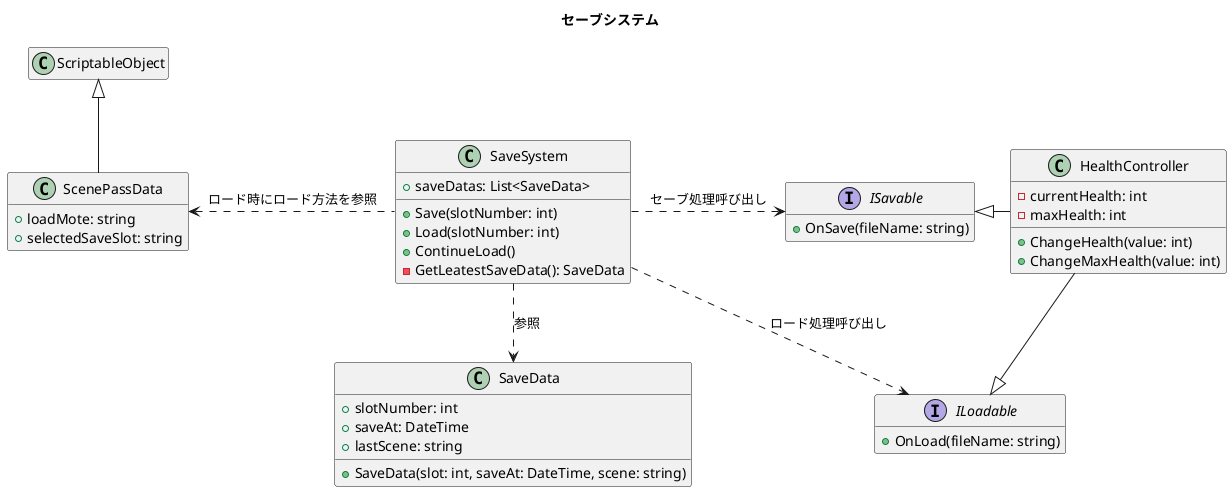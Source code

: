 @startuml save_system
title セーブシステム
hide empty member

class ScriptableObject

class ScenePassData {
  + loadMote: string
  + selectedSaveSlot: string
}

ScriptableObject <|-- ScenePassData

class SaveData {
  + slotNumber: int
  + saveAt: DateTime
  + lastScene: string
  + SaveData(slot: int, saveAt: DateTime, scene: string)
}

class SaveSystem {
  + saveDatas: List<SaveData>
  + Save(slotNumber: int)
  + Load(slotNumber: int)
  + ContinueLoad()
  - GetLeatestSaveData(): SaveData
}

interface ISavable {
  + OnSave(fileName: string)
}

interface ILoadable {
  + OnLoad(fileName: string)
}

class HealthController {
  - currentHealth: int
  - maxHealth: int
  + ChangeHealth(value: int)
  + ChangeMaxHealth(value: int)
}

SaveSystem ..> SaveData : 参照
HealthController -left-|> ISavable
HealthController --|> ILoadable
SaveSystem .right.> ISavable : セーブ処理呼び出し
SaveSystem ..> ILoadable : ロード処理呼び出し
SaveSystem .left.> ScenePassData : ロード時にロード方法を参照

@enduml